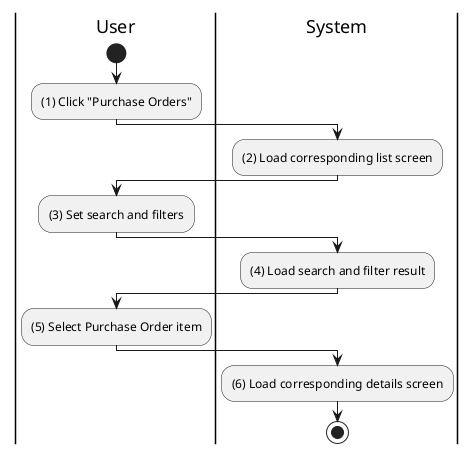 @startuml purchase-order-view
|u|User
|s|System

|u|
start
:(1) Click "Purchase Orders";

|s|
:(2) Load corresponding list screen;

|u|
:(3) Set search and filters;

|s|
:(4) Load search and filter result;

|u|
:(5) Select Purchase Order item;

|s|
:(6) Load corresponding details screen;
stop
@enduml